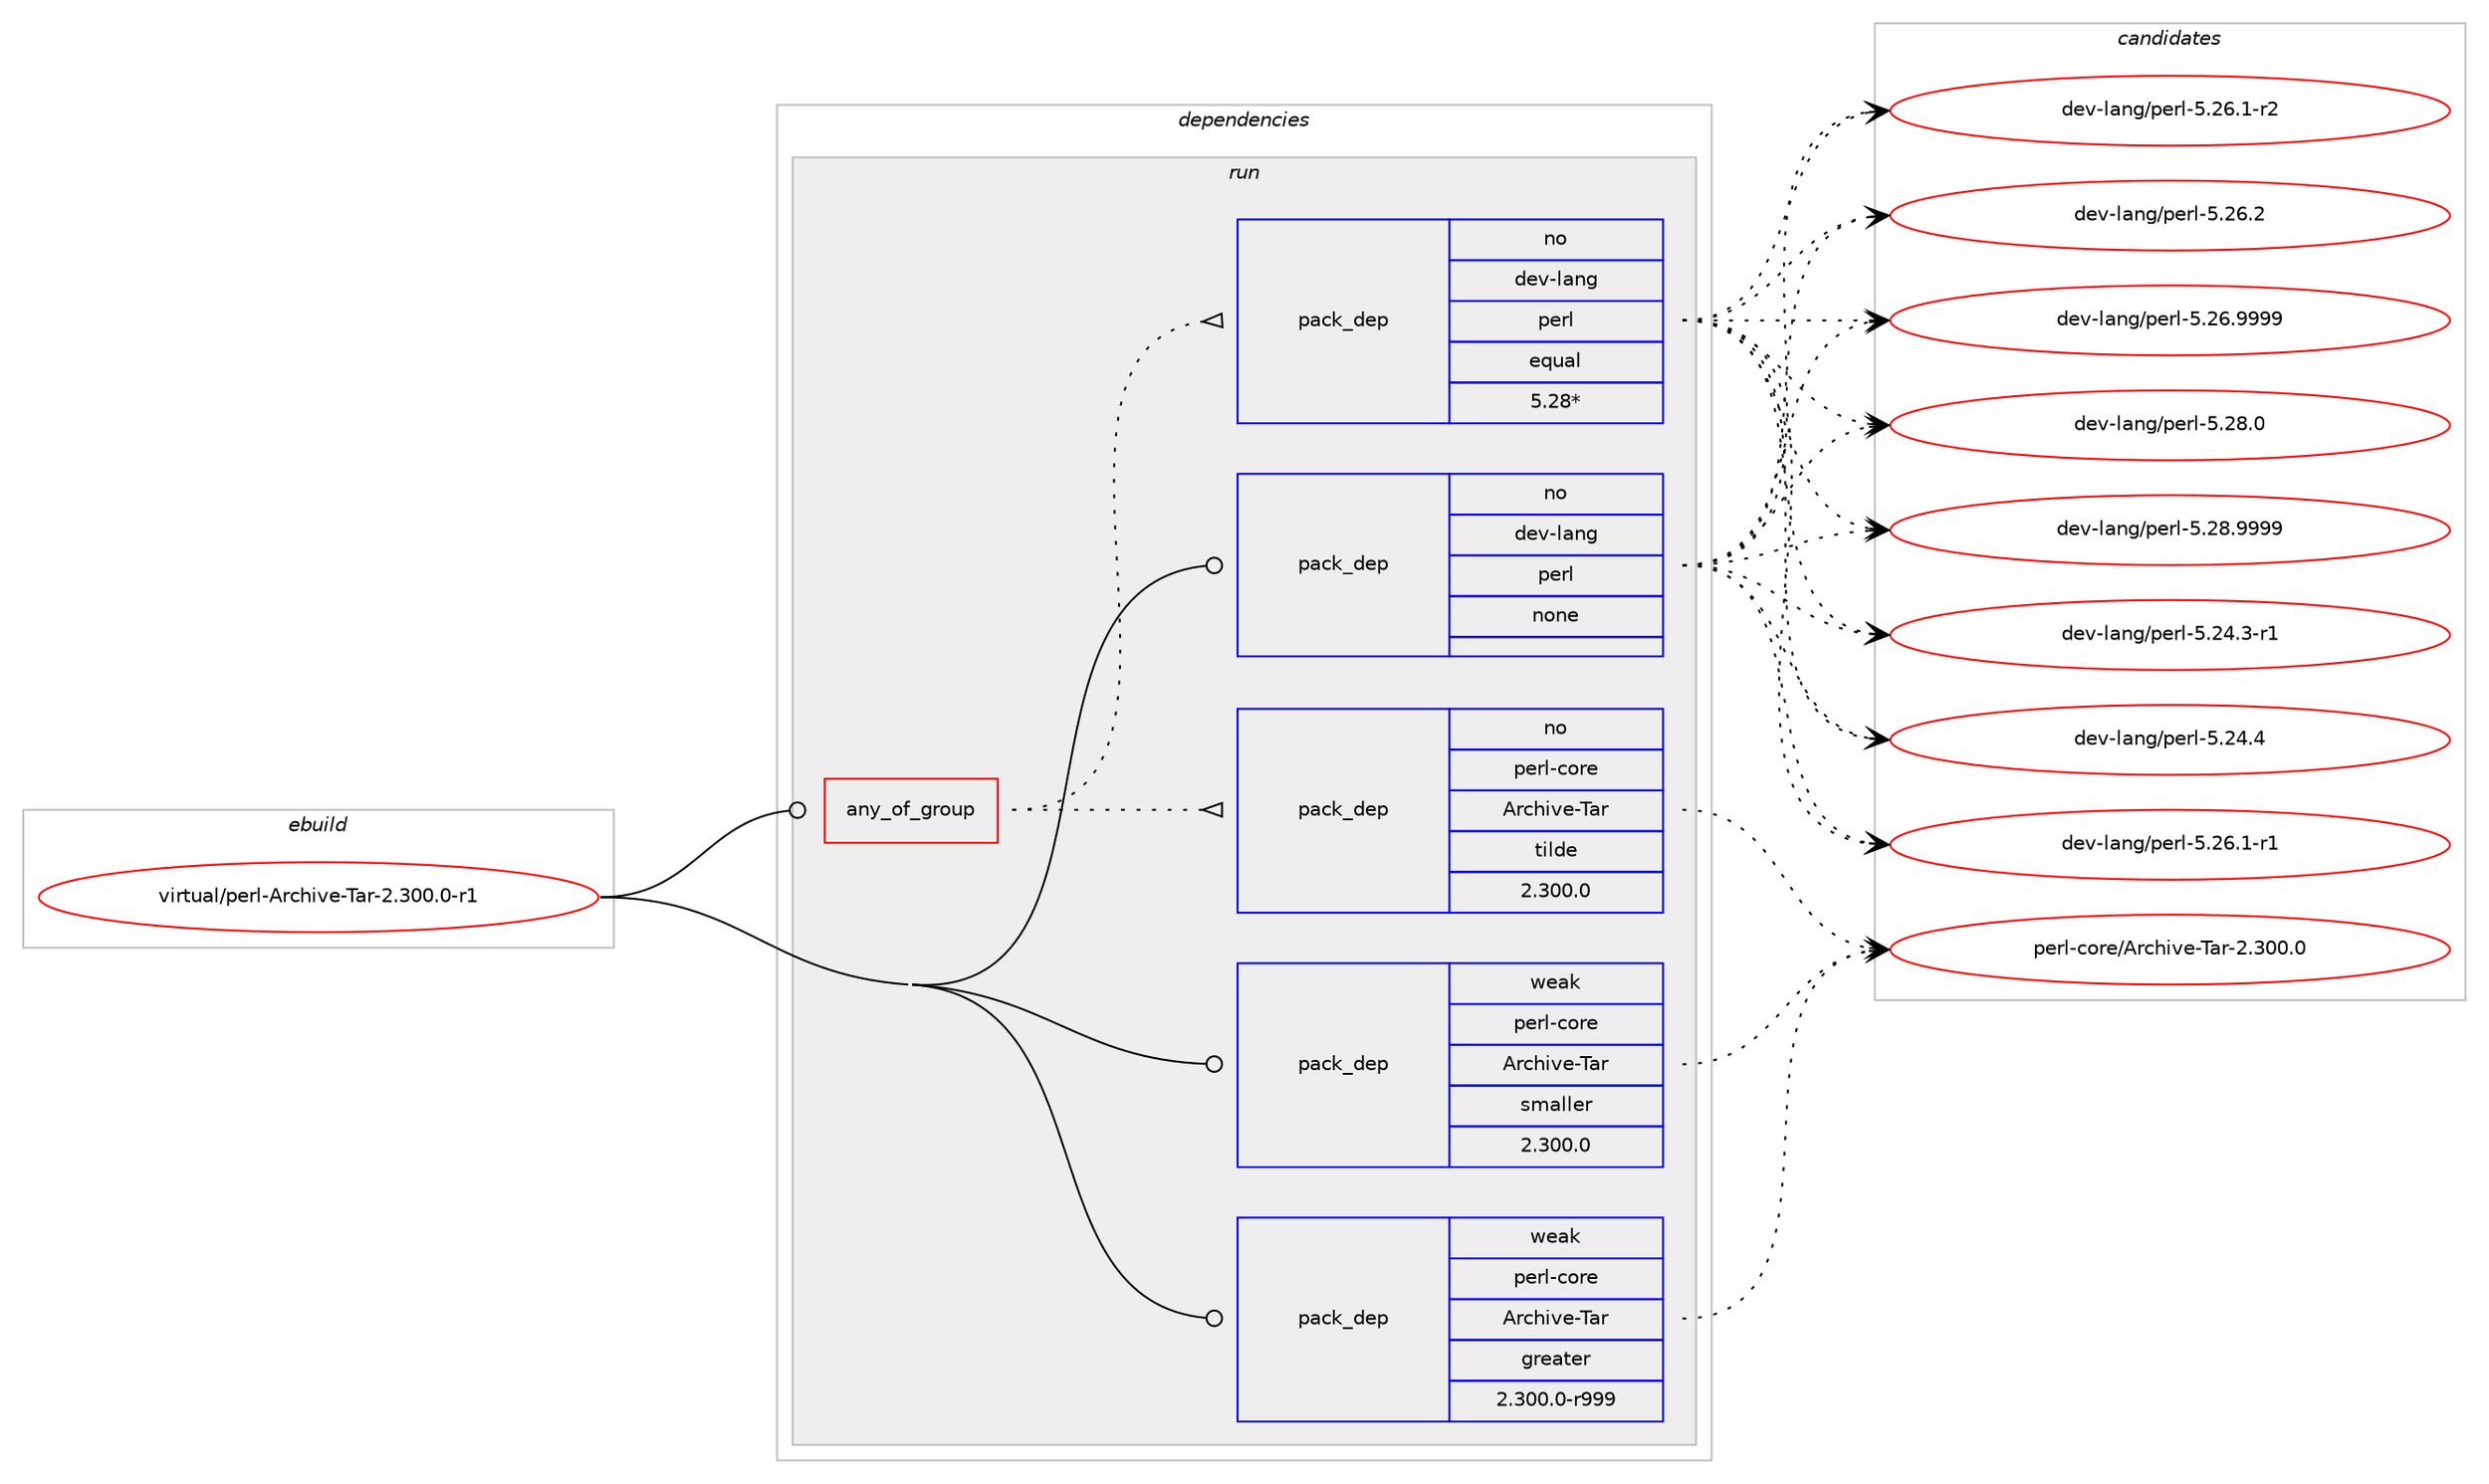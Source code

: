 digraph prolog {

# *************
# Graph options
# *************

newrank=true;
concentrate=true;
compound=true;
graph [rankdir=LR,fontname=Helvetica,fontsize=10,ranksep=1.5];#, ranksep=2.5, nodesep=0.2];
edge  [arrowhead=vee];
node  [fontname=Helvetica,fontsize=10];

# **********
# The ebuild
# **********

subgraph cluster_leftcol {
color=gray;
rank=same;
label=<<i>ebuild</i>>;
id [label="virtual/perl-Archive-Tar-2.300.0-r1", color=red, width=4, href="../virtual/perl-Archive-Tar-2.300.0-r1.svg"];
}

# ****************
# The dependencies
# ****************

subgraph cluster_midcol {
color=gray;
label=<<i>dependencies</i>>;
subgraph cluster_compile {
fillcolor="#eeeeee";
style=filled;
label=<<i>compile</i>>;
}
subgraph cluster_compileandrun {
fillcolor="#eeeeee";
style=filled;
label=<<i>compile and run</i>>;
}
subgraph cluster_run {
fillcolor="#eeeeee";
style=filled;
label=<<i>run</i>>;
subgraph any63 {
dependency3867 [label=<<TABLE BORDER="0" CELLBORDER="1" CELLSPACING="0" CELLPADDING="4"><TR><TD CELLPADDING="10">any_of_group</TD></TR></TABLE>>, shape=none, color=red];subgraph pack3084 {
dependency3868 [label=<<TABLE BORDER="0" CELLBORDER="1" CELLSPACING="0" CELLPADDING="4" WIDTH="220"><TR><TD ROWSPAN="6" CELLPADDING="30">pack_dep</TD></TR><TR><TD WIDTH="110">no</TD></TR><TR><TD>dev-lang</TD></TR><TR><TD>perl</TD></TR><TR><TD>equal</TD></TR><TR><TD>5.28*</TD></TR></TABLE>>, shape=none, color=blue];
}
dependency3867:e -> dependency3868:w [weight=20,style="dotted",arrowhead="oinv"];
subgraph pack3085 {
dependency3869 [label=<<TABLE BORDER="0" CELLBORDER="1" CELLSPACING="0" CELLPADDING="4" WIDTH="220"><TR><TD ROWSPAN="6" CELLPADDING="30">pack_dep</TD></TR><TR><TD WIDTH="110">no</TD></TR><TR><TD>perl-core</TD></TR><TR><TD>Archive-Tar</TD></TR><TR><TD>tilde</TD></TR><TR><TD>2.300.0</TD></TR></TABLE>>, shape=none, color=blue];
}
dependency3867:e -> dependency3869:w [weight=20,style="dotted",arrowhead="oinv"];
}
id:e -> dependency3867:w [weight=20,style="solid",arrowhead="odot"];
subgraph pack3086 {
dependency3870 [label=<<TABLE BORDER="0" CELLBORDER="1" CELLSPACING="0" CELLPADDING="4" WIDTH="220"><TR><TD ROWSPAN="6" CELLPADDING="30">pack_dep</TD></TR><TR><TD WIDTH="110">no</TD></TR><TR><TD>dev-lang</TD></TR><TR><TD>perl</TD></TR><TR><TD>none</TD></TR><TR><TD></TD></TR></TABLE>>, shape=none, color=blue];
}
id:e -> dependency3870:w [weight=20,style="solid",arrowhead="odot"];
subgraph pack3087 {
dependency3871 [label=<<TABLE BORDER="0" CELLBORDER="1" CELLSPACING="0" CELLPADDING="4" WIDTH="220"><TR><TD ROWSPAN="6" CELLPADDING="30">pack_dep</TD></TR><TR><TD WIDTH="110">weak</TD></TR><TR><TD>perl-core</TD></TR><TR><TD>Archive-Tar</TD></TR><TR><TD>greater</TD></TR><TR><TD>2.300.0-r999</TD></TR></TABLE>>, shape=none, color=blue];
}
id:e -> dependency3871:w [weight=20,style="solid",arrowhead="odot"];
subgraph pack3088 {
dependency3872 [label=<<TABLE BORDER="0" CELLBORDER="1" CELLSPACING="0" CELLPADDING="4" WIDTH="220"><TR><TD ROWSPAN="6" CELLPADDING="30">pack_dep</TD></TR><TR><TD WIDTH="110">weak</TD></TR><TR><TD>perl-core</TD></TR><TR><TD>Archive-Tar</TD></TR><TR><TD>smaller</TD></TR><TR><TD>2.300.0</TD></TR></TABLE>>, shape=none, color=blue];
}
id:e -> dependency3872:w [weight=20,style="solid",arrowhead="odot"];
}
}

# **************
# The candidates
# **************

subgraph cluster_choices {
rank=same;
color=gray;
label=<<i>candidates</i>>;

subgraph choice3084 {
color=black;
nodesep=1;
choice100101118451089711010347112101114108455346505246514511449 [label="dev-lang/perl-5.24.3-r1", color=red, width=4,href="../dev-lang/perl-5.24.3-r1.svg"];
choice10010111845108971101034711210111410845534650524652 [label="dev-lang/perl-5.24.4", color=red, width=4,href="../dev-lang/perl-5.24.4.svg"];
choice100101118451089711010347112101114108455346505446494511449 [label="dev-lang/perl-5.26.1-r1", color=red, width=4,href="../dev-lang/perl-5.26.1-r1.svg"];
choice100101118451089711010347112101114108455346505446494511450 [label="dev-lang/perl-5.26.1-r2", color=red, width=4,href="../dev-lang/perl-5.26.1-r2.svg"];
choice10010111845108971101034711210111410845534650544650 [label="dev-lang/perl-5.26.2", color=red, width=4,href="../dev-lang/perl-5.26.2.svg"];
choice10010111845108971101034711210111410845534650544657575757 [label="dev-lang/perl-5.26.9999", color=red, width=4,href="../dev-lang/perl-5.26.9999.svg"];
choice10010111845108971101034711210111410845534650564648 [label="dev-lang/perl-5.28.0", color=red, width=4,href="../dev-lang/perl-5.28.0.svg"];
choice10010111845108971101034711210111410845534650564657575757 [label="dev-lang/perl-5.28.9999", color=red, width=4,href="../dev-lang/perl-5.28.9999.svg"];
dependency3868:e -> choice100101118451089711010347112101114108455346505246514511449:w [style=dotted,weight="100"];
dependency3868:e -> choice10010111845108971101034711210111410845534650524652:w [style=dotted,weight="100"];
dependency3868:e -> choice100101118451089711010347112101114108455346505446494511449:w [style=dotted,weight="100"];
dependency3868:e -> choice100101118451089711010347112101114108455346505446494511450:w [style=dotted,weight="100"];
dependency3868:e -> choice10010111845108971101034711210111410845534650544650:w [style=dotted,weight="100"];
dependency3868:e -> choice10010111845108971101034711210111410845534650544657575757:w [style=dotted,weight="100"];
dependency3868:e -> choice10010111845108971101034711210111410845534650564648:w [style=dotted,weight="100"];
dependency3868:e -> choice10010111845108971101034711210111410845534650564657575757:w [style=dotted,weight="100"];
}
subgraph choice3085 {
color=black;
nodesep=1;
choice11210111410845991111141014765114991041051181014584971144550465148484648 [label="perl-core/Archive-Tar-2.300.0", color=red, width=4,href="../perl-core/Archive-Tar-2.300.0.svg"];
dependency3869:e -> choice11210111410845991111141014765114991041051181014584971144550465148484648:w [style=dotted,weight="100"];
}
subgraph choice3086 {
color=black;
nodesep=1;
choice100101118451089711010347112101114108455346505246514511449 [label="dev-lang/perl-5.24.3-r1", color=red, width=4,href="../dev-lang/perl-5.24.3-r1.svg"];
choice10010111845108971101034711210111410845534650524652 [label="dev-lang/perl-5.24.4", color=red, width=4,href="../dev-lang/perl-5.24.4.svg"];
choice100101118451089711010347112101114108455346505446494511449 [label="dev-lang/perl-5.26.1-r1", color=red, width=4,href="../dev-lang/perl-5.26.1-r1.svg"];
choice100101118451089711010347112101114108455346505446494511450 [label="dev-lang/perl-5.26.1-r2", color=red, width=4,href="../dev-lang/perl-5.26.1-r2.svg"];
choice10010111845108971101034711210111410845534650544650 [label="dev-lang/perl-5.26.2", color=red, width=4,href="../dev-lang/perl-5.26.2.svg"];
choice10010111845108971101034711210111410845534650544657575757 [label="dev-lang/perl-5.26.9999", color=red, width=4,href="../dev-lang/perl-5.26.9999.svg"];
choice10010111845108971101034711210111410845534650564648 [label="dev-lang/perl-5.28.0", color=red, width=4,href="../dev-lang/perl-5.28.0.svg"];
choice10010111845108971101034711210111410845534650564657575757 [label="dev-lang/perl-5.28.9999", color=red, width=4,href="../dev-lang/perl-5.28.9999.svg"];
dependency3870:e -> choice100101118451089711010347112101114108455346505246514511449:w [style=dotted,weight="100"];
dependency3870:e -> choice10010111845108971101034711210111410845534650524652:w [style=dotted,weight="100"];
dependency3870:e -> choice100101118451089711010347112101114108455346505446494511449:w [style=dotted,weight="100"];
dependency3870:e -> choice100101118451089711010347112101114108455346505446494511450:w [style=dotted,weight="100"];
dependency3870:e -> choice10010111845108971101034711210111410845534650544650:w [style=dotted,weight="100"];
dependency3870:e -> choice10010111845108971101034711210111410845534650544657575757:w [style=dotted,weight="100"];
dependency3870:e -> choice10010111845108971101034711210111410845534650564648:w [style=dotted,weight="100"];
dependency3870:e -> choice10010111845108971101034711210111410845534650564657575757:w [style=dotted,weight="100"];
}
subgraph choice3087 {
color=black;
nodesep=1;
choice11210111410845991111141014765114991041051181014584971144550465148484648 [label="perl-core/Archive-Tar-2.300.0", color=red, width=4,href="../perl-core/Archive-Tar-2.300.0.svg"];
dependency3871:e -> choice11210111410845991111141014765114991041051181014584971144550465148484648:w [style=dotted,weight="100"];
}
subgraph choice3088 {
color=black;
nodesep=1;
choice11210111410845991111141014765114991041051181014584971144550465148484648 [label="perl-core/Archive-Tar-2.300.0", color=red, width=4,href="../perl-core/Archive-Tar-2.300.0.svg"];
dependency3872:e -> choice11210111410845991111141014765114991041051181014584971144550465148484648:w [style=dotted,weight="100"];
}
}

}
